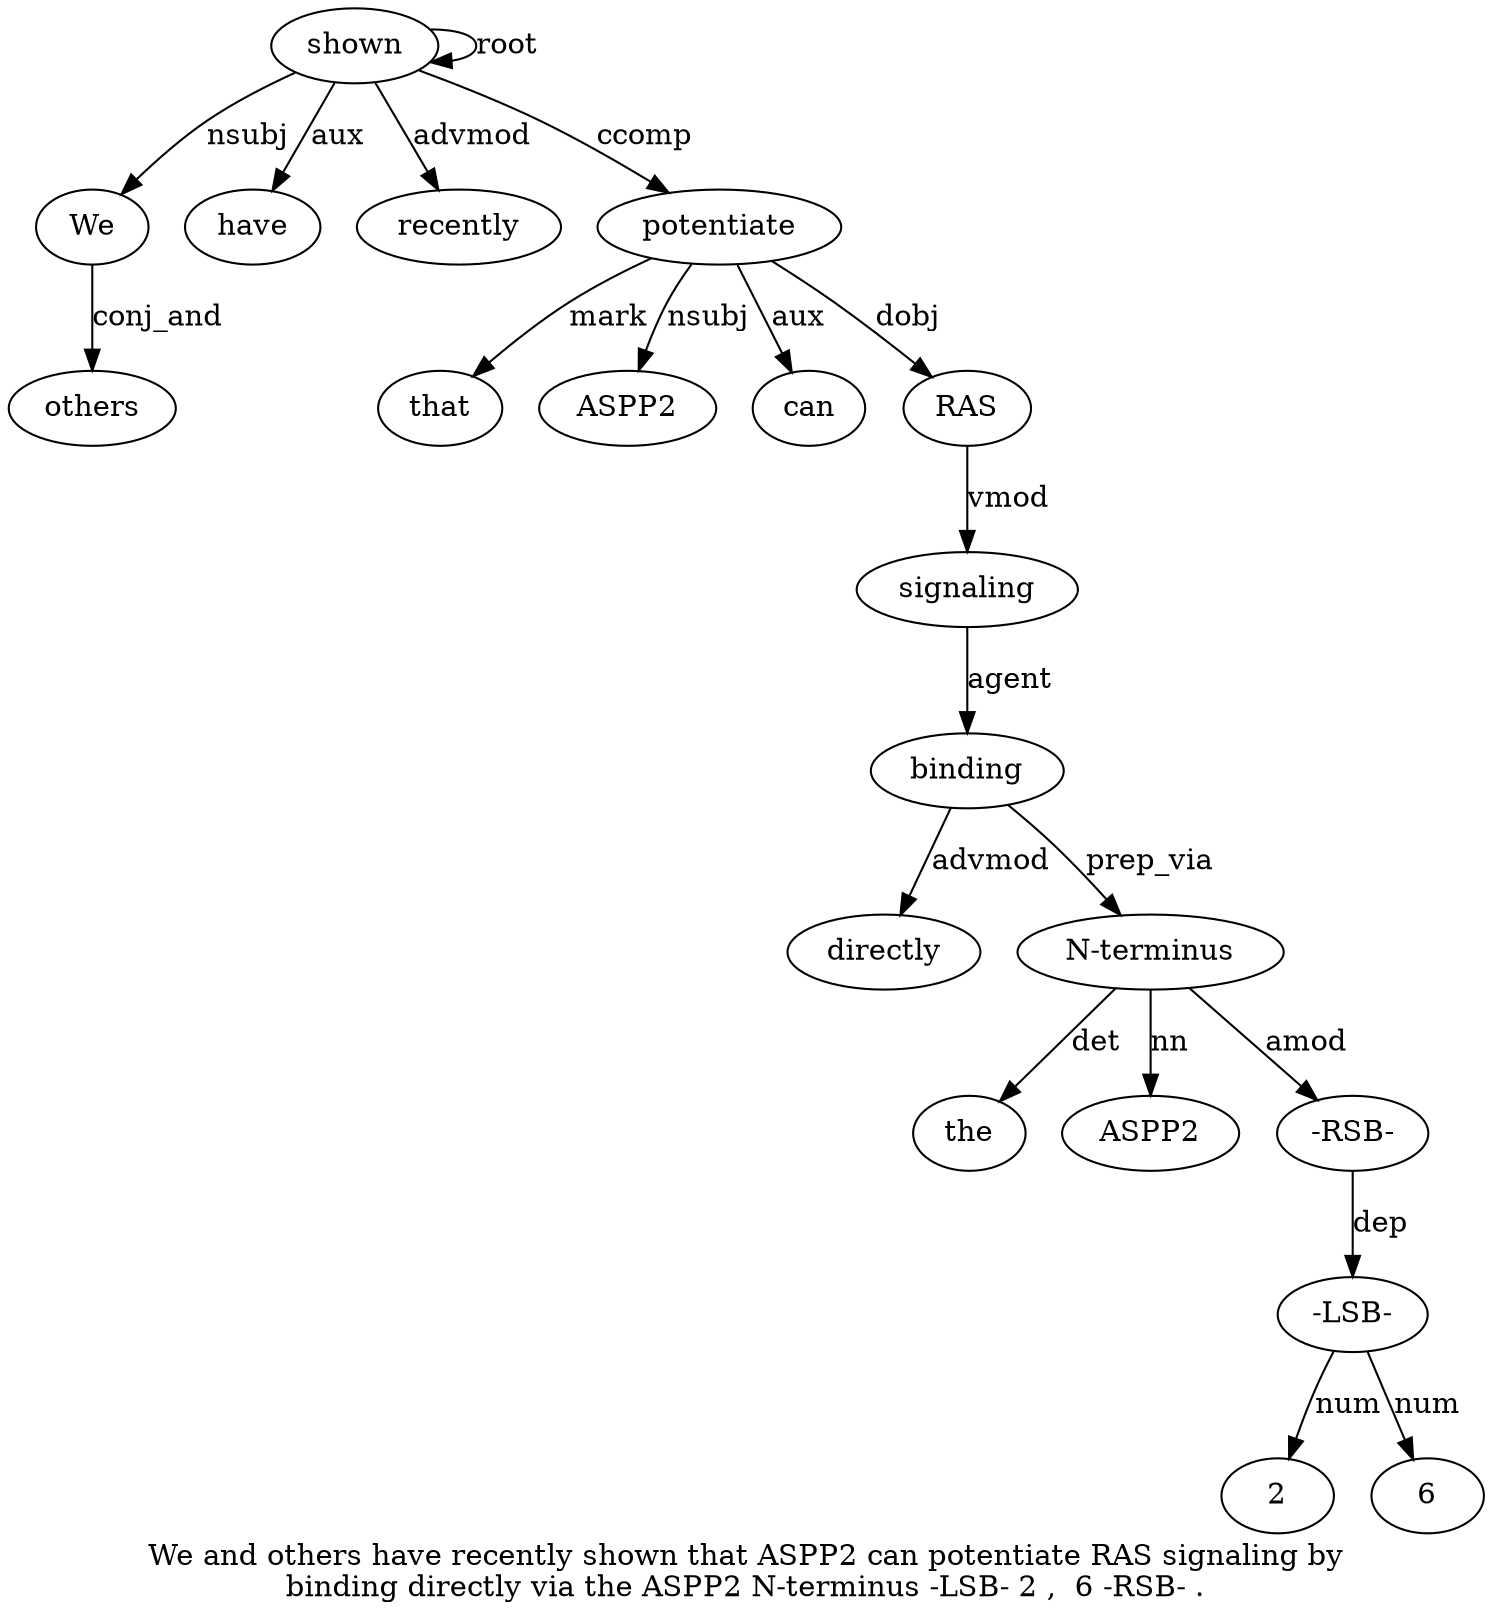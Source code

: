 digraph "We and others have recently shown that ASPP2 can potentiate RAS signaling by binding directly via the ASPP2 N-terminus -LSB- 2 ,  6 -RSB- ." {
label="We and others have recently shown that ASPP2 can potentiate RAS signaling by
binding directly via the ASPP2 N-terminus -LSB- 2 ,  6 -RSB- .";
shown6 [style=filled, fillcolor=white, label=shown];
We1 [style=filled, fillcolor=white, label=We];
shown6 -> We1  [label=nsubj];
others3 [style=filled, fillcolor=white, label=others];
We1 -> others3  [label=conj_and];
have4 [style=filled, fillcolor=white, label=have];
shown6 -> have4  [label=aux];
recently5 [style=filled, fillcolor=white, label=recently];
shown6 -> recently5  [label=advmod];
shown6 -> shown6  [label=root];
potentiate10 [style=filled, fillcolor=white, label=potentiate];
that7 [style=filled, fillcolor=white, label=that];
potentiate10 -> that7  [label=mark];
ASPP28 [style=filled, fillcolor=white, label=ASPP2];
potentiate10 -> ASPP28  [label=nsubj];
can9 [style=filled, fillcolor=white, label=can];
potentiate10 -> can9  [label=aux];
shown6 -> potentiate10  [label=ccomp];
RAS11 [style=filled, fillcolor=white, label=RAS];
potentiate10 -> RAS11  [label=dobj];
signaling12 [style=filled, fillcolor=white, label=signaling];
RAS11 -> signaling12  [label=vmod];
binding14 [style=filled, fillcolor=white, label=binding];
signaling12 -> binding14  [label=agent];
directly15 [style=filled, fillcolor=white, label=directly];
binding14 -> directly15  [label=advmod];
"N-terminus19" [style=filled, fillcolor=white, label="N-terminus"];
the17 [style=filled, fillcolor=white, label=the];
"N-terminus19" -> the17  [label=det];
ASPP218 [style=filled, fillcolor=white, label=ASPP2];
"N-terminus19" -> ASPP218  [label=nn];
binding14 -> "N-terminus19"  [label=prep_via];
"-RSB-24" [style=filled, fillcolor=white, label="-RSB-"];
"-LSB-20" [style=filled, fillcolor=white, label="-LSB-"];
"-RSB-24" -> "-LSB-20"  [label=dep];
221 [style=filled, fillcolor=white, label=2];
"-LSB-20" -> 221  [label=num];
623 [style=filled, fillcolor=white, label=6];
"-LSB-20" -> 623  [label=num];
"N-terminus19" -> "-RSB-24"  [label=amod];
}
